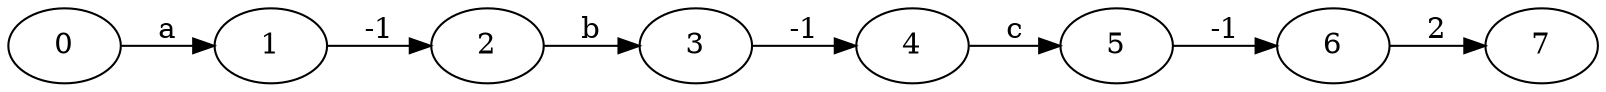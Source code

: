 // The Test Table
digraph G {
 rankdir=LR;
 0 -> 1 [label="a"];
 1 -> 2 [label="-1"];
 2 -> 3 [label="b"];
 3 -> 4 [label="-1"];
 4 -> 5 [label="c"];
 5 -> 6 [label="-1"];
 6 -> 7 [label="2"];
}


